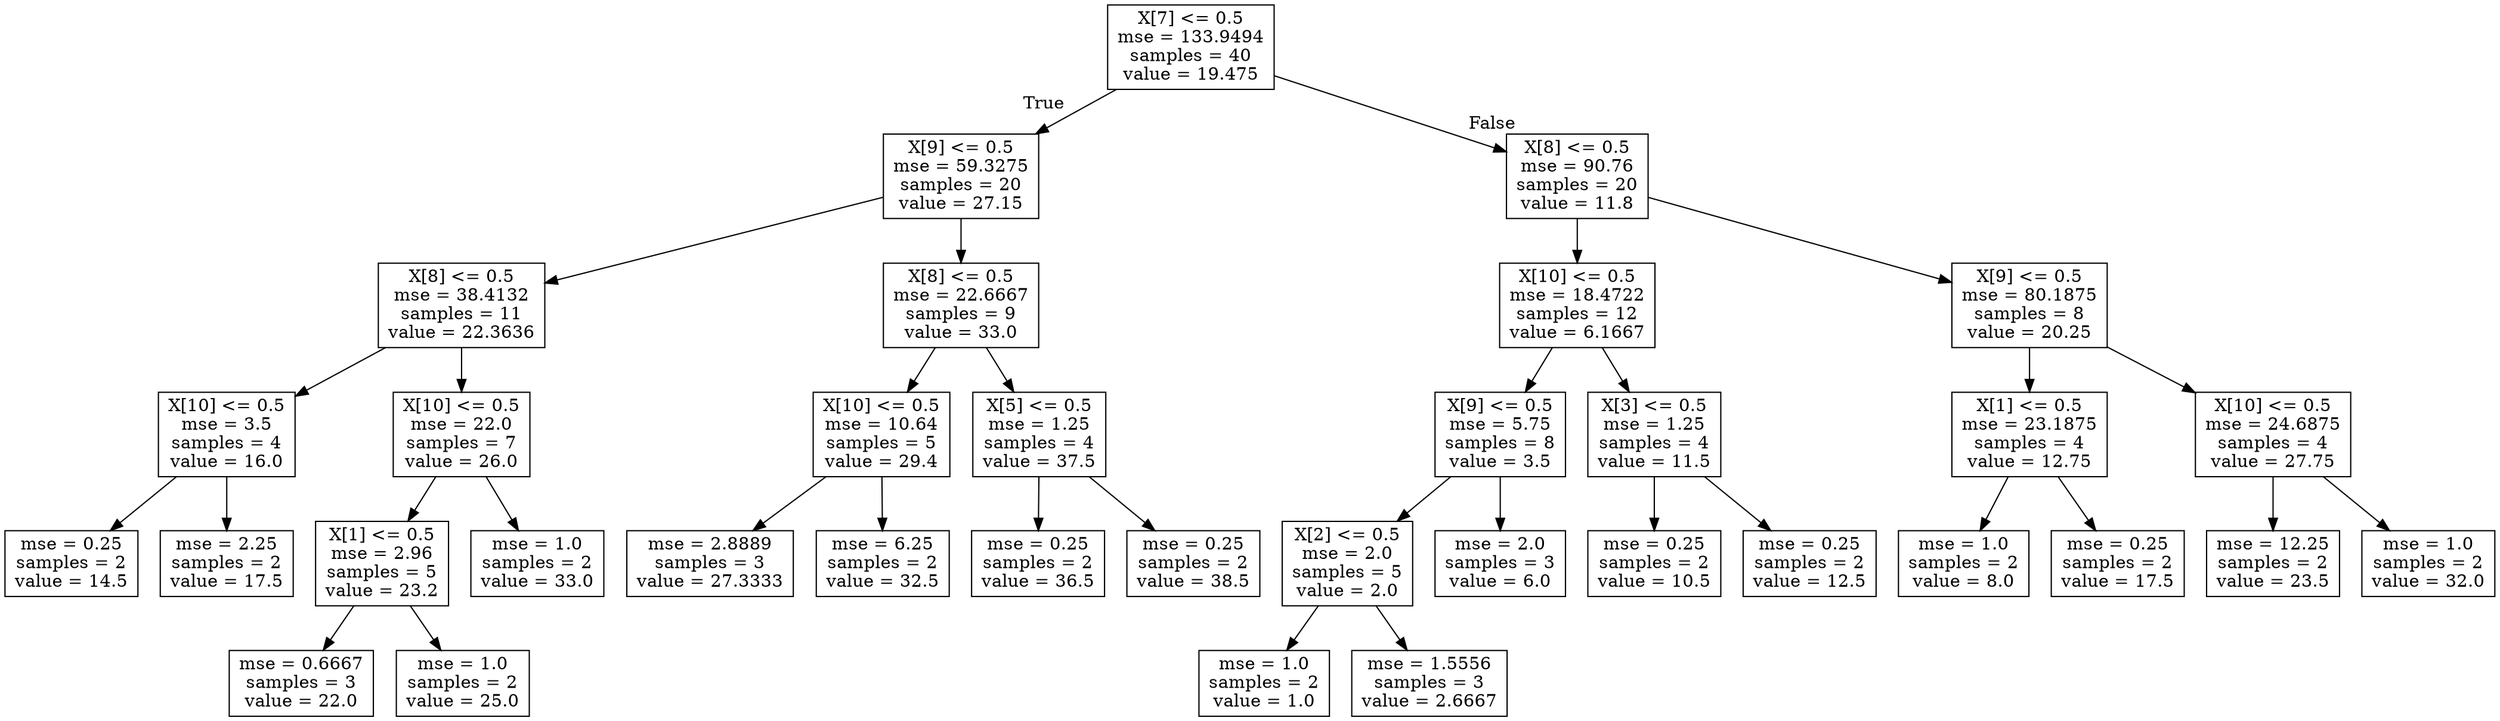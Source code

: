 digraph Tree {
node [shape=box] ;
0 [label="X[7] <= 0.5\nmse = 133.9494\nsamples = 40\nvalue = 19.475"] ;
1 [label="X[9] <= 0.5\nmse = 59.3275\nsamples = 20\nvalue = 27.15"] ;
0 -> 1 [labeldistance=2.5, labelangle=45, headlabel="True"] ;
2 [label="X[8] <= 0.5\nmse = 38.4132\nsamples = 11\nvalue = 22.3636"] ;
1 -> 2 ;
3 [label="X[10] <= 0.5\nmse = 3.5\nsamples = 4\nvalue = 16.0"] ;
2 -> 3 ;
4 [label="mse = 0.25\nsamples = 2\nvalue = 14.5"] ;
3 -> 4 ;
5 [label="mse = 2.25\nsamples = 2\nvalue = 17.5"] ;
3 -> 5 ;
6 [label="X[10] <= 0.5\nmse = 22.0\nsamples = 7\nvalue = 26.0"] ;
2 -> 6 ;
7 [label="X[1] <= 0.5\nmse = 2.96\nsamples = 5\nvalue = 23.2"] ;
6 -> 7 ;
8 [label="mse = 0.6667\nsamples = 3\nvalue = 22.0"] ;
7 -> 8 ;
9 [label="mse = 1.0\nsamples = 2\nvalue = 25.0"] ;
7 -> 9 ;
10 [label="mse = 1.0\nsamples = 2\nvalue = 33.0"] ;
6 -> 10 ;
11 [label="X[8] <= 0.5\nmse = 22.6667\nsamples = 9\nvalue = 33.0"] ;
1 -> 11 ;
12 [label="X[10] <= 0.5\nmse = 10.64\nsamples = 5\nvalue = 29.4"] ;
11 -> 12 ;
13 [label="mse = 2.8889\nsamples = 3\nvalue = 27.3333"] ;
12 -> 13 ;
14 [label="mse = 6.25\nsamples = 2\nvalue = 32.5"] ;
12 -> 14 ;
15 [label="X[5] <= 0.5\nmse = 1.25\nsamples = 4\nvalue = 37.5"] ;
11 -> 15 ;
16 [label="mse = 0.25\nsamples = 2\nvalue = 36.5"] ;
15 -> 16 ;
17 [label="mse = 0.25\nsamples = 2\nvalue = 38.5"] ;
15 -> 17 ;
18 [label="X[8] <= 0.5\nmse = 90.76\nsamples = 20\nvalue = 11.8"] ;
0 -> 18 [labeldistance=2.5, labelangle=-45, headlabel="False"] ;
19 [label="X[10] <= 0.5\nmse = 18.4722\nsamples = 12\nvalue = 6.1667"] ;
18 -> 19 ;
20 [label="X[9] <= 0.5\nmse = 5.75\nsamples = 8\nvalue = 3.5"] ;
19 -> 20 ;
21 [label="X[2] <= 0.5\nmse = 2.0\nsamples = 5\nvalue = 2.0"] ;
20 -> 21 ;
22 [label="mse = 1.0\nsamples = 2\nvalue = 1.0"] ;
21 -> 22 ;
23 [label="mse = 1.5556\nsamples = 3\nvalue = 2.6667"] ;
21 -> 23 ;
24 [label="mse = 2.0\nsamples = 3\nvalue = 6.0"] ;
20 -> 24 ;
25 [label="X[3] <= 0.5\nmse = 1.25\nsamples = 4\nvalue = 11.5"] ;
19 -> 25 ;
26 [label="mse = 0.25\nsamples = 2\nvalue = 10.5"] ;
25 -> 26 ;
27 [label="mse = 0.25\nsamples = 2\nvalue = 12.5"] ;
25 -> 27 ;
28 [label="X[9] <= 0.5\nmse = 80.1875\nsamples = 8\nvalue = 20.25"] ;
18 -> 28 ;
29 [label="X[1] <= 0.5\nmse = 23.1875\nsamples = 4\nvalue = 12.75"] ;
28 -> 29 ;
30 [label="mse = 1.0\nsamples = 2\nvalue = 8.0"] ;
29 -> 30 ;
31 [label="mse = 0.25\nsamples = 2\nvalue = 17.5"] ;
29 -> 31 ;
32 [label="X[10] <= 0.5\nmse = 24.6875\nsamples = 4\nvalue = 27.75"] ;
28 -> 32 ;
33 [label="mse = 12.25\nsamples = 2\nvalue = 23.5"] ;
32 -> 33 ;
34 [label="mse = 1.0\nsamples = 2\nvalue = 32.0"] ;
32 -> 34 ;
}